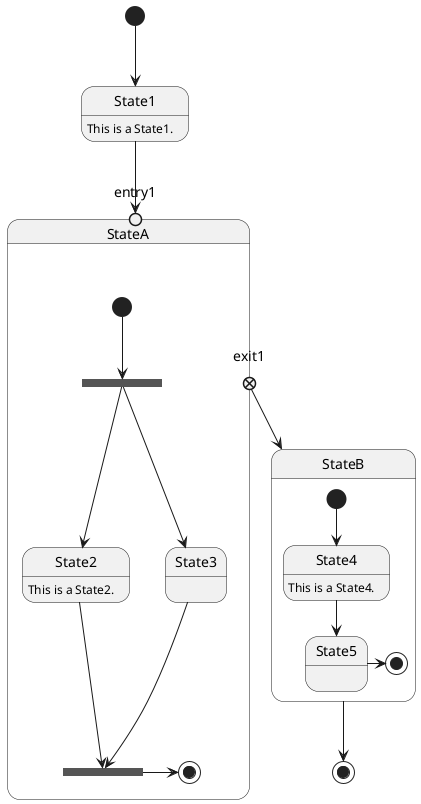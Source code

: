 @startuml state-diagram
hide empty description

State1: This is a State1.

state StateA {
    State2: This is a State2.
    State3:

    state entry1 <<entryPoint>>
    state exit1 <<exitPoint>>

    state forkState1 <<fork>>
    state joinState1 <<join>>

    [*] --> forkState1
    forkState1 --> State2 
    forkState1 --> State3 
    State2 --> joinState1
    State3 --> joinState1
    joinState1 -> [*]
}

state StateB {
    State4: This is a State4.
    State5:

    [*] --> State4
    State4 --> State5
    State5 -> [*]
}

[*] --> State1
State1 --> entry1
exit1 --> StateB
StateB --> [*]

@enduml
